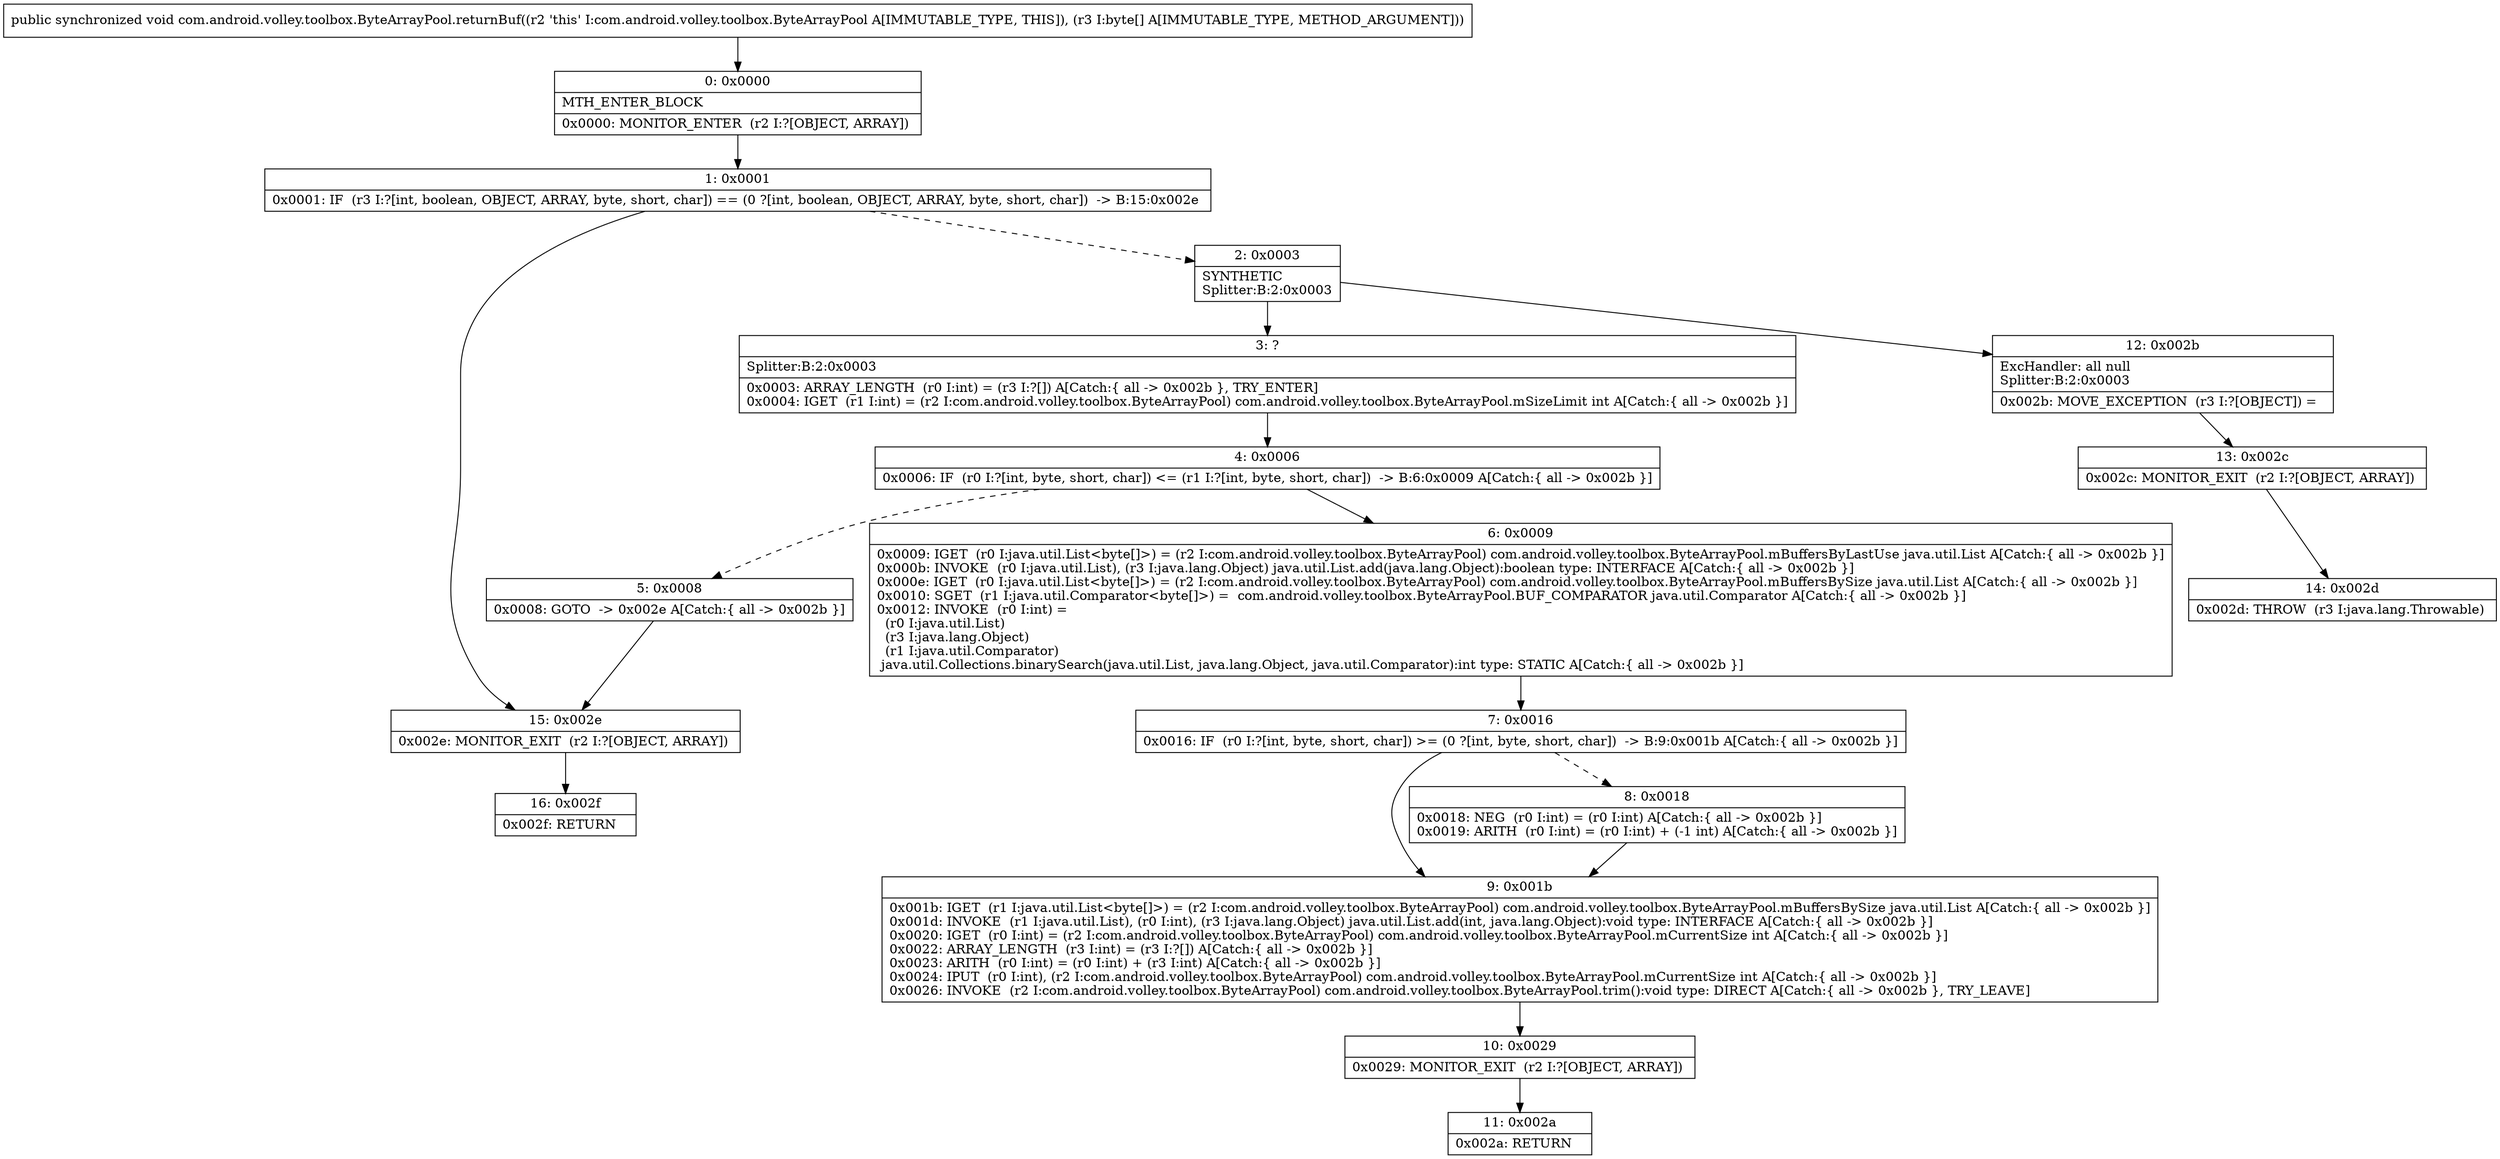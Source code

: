 digraph "CFG forcom.android.volley.toolbox.ByteArrayPool.returnBuf([B)V" {
Node_0 [shape=record,label="{0\:\ 0x0000|MTH_ENTER_BLOCK\l|0x0000: MONITOR_ENTER  (r2 I:?[OBJECT, ARRAY]) \l}"];
Node_1 [shape=record,label="{1\:\ 0x0001|0x0001: IF  (r3 I:?[int, boolean, OBJECT, ARRAY, byte, short, char]) == (0 ?[int, boolean, OBJECT, ARRAY, byte, short, char])  \-\> B:15:0x002e \l}"];
Node_2 [shape=record,label="{2\:\ 0x0003|SYNTHETIC\lSplitter:B:2:0x0003\l}"];
Node_3 [shape=record,label="{3\:\ ?|Splitter:B:2:0x0003\l|0x0003: ARRAY_LENGTH  (r0 I:int) = (r3 I:?[]) A[Catch:\{ all \-\> 0x002b \}, TRY_ENTER]\l0x0004: IGET  (r1 I:int) = (r2 I:com.android.volley.toolbox.ByteArrayPool) com.android.volley.toolbox.ByteArrayPool.mSizeLimit int A[Catch:\{ all \-\> 0x002b \}]\l}"];
Node_4 [shape=record,label="{4\:\ 0x0006|0x0006: IF  (r0 I:?[int, byte, short, char]) \<= (r1 I:?[int, byte, short, char])  \-\> B:6:0x0009 A[Catch:\{ all \-\> 0x002b \}]\l}"];
Node_5 [shape=record,label="{5\:\ 0x0008|0x0008: GOTO  \-\> 0x002e A[Catch:\{ all \-\> 0x002b \}]\l}"];
Node_6 [shape=record,label="{6\:\ 0x0009|0x0009: IGET  (r0 I:java.util.List\<byte[]\>) = (r2 I:com.android.volley.toolbox.ByteArrayPool) com.android.volley.toolbox.ByteArrayPool.mBuffersByLastUse java.util.List A[Catch:\{ all \-\> 0x002b \}]\l0x000b: INVOKE  (r0 I:java.util.List), (r3 I:java.lang.Object) java.util.List.add(java.lang.Object):boolean type: INTERFACE A[Catch:\{ all \-\> 0x002b \}]\l0x000e: IGET  (r0 I:java.util.List\<byte[]\>) = (r2 I:com.android.volley.toolbox.ByteArrayPool) com.android.volley.toolbox.ByteArrayPool.mBuffersBySize java.util.List A[Catch:\{ all \-\> 0x002b \}]\l0x0010: SGET  (r1 I:java.util.Comparator\<byte[]\>) =  com.android.volley.toolbox.ByteArrayPool.BUF_COMPARATOR java.util.Comparator A[Catch:\{ all \-\> 0x002b \}]\l0x0012: INVOKE  (r0 I:int) = \l  (r0 I:java.util.List)\l  (r3 I:java.lang.Object)\l  (r1 I:java.util.Comparator)\l java.util.Collections.binarySearch(java.util.List, java.lang.Object, java.util.Comparator):int type: STATIC A[Catch:\{ all \-\> 0x002b \}]\l}"];
Node_7 [shape=record,label="{7\:\ 0x0016|0x0016: IF  (r0 I:?[int, byte, short, char]) \>= (0 ?[int, byte, short, char])  \-\> B:9:0x001b A[Catch:\{ all \-\> 0x002b \}]\l}"];
Node_8 [shape=record,label="{8\:\ 0x0018|0x0018: NEG  (r0 I:int) = (r0 I:int) A[Catch:\{ all \-\> 0x002b \}]\l0x0019: ARITH  (r0 I:int) = (r0 I:int) + (\-1 int) A[Catch:\{ all \-\> 0x002b \}]\l}"];
Node_9 [shape=record,label="{9\:\ 0x001b|0x001b: IGET  (r1 I:java.util.List\<byte[]\>) = (r2 I:com.android.volley.toolbox.ByteArrayPool) com.android.volley.toolbox.ByteArrayPool.mBuffersBySize java.util.List A[Catch:\{ all \-\> 0x002b \}]\l0x001d: INVOKE  (r1 I:java.util.List), (r0 I:int), (r3 I:java.lang.Object) java.util.List.add(int, java.lang.Object):void type: INTERFACE A[Catch:\{ all \-\> 0x002b \}]\l0x0020: IGET  (r0 I:int) = (r2 I:com.android.volley.toolbox.ByteArrayPool) com.android.volley.toolbox.ByteArrayPool.mCurrentSize int A[Catch:\{ all \-\> 0x002b \}]\l0x0022: ARRAY_LENGTH  (r3 I:int) = (r3 I:?[]) A[Catch:\{ all \-\> 0x002b \}]\l0x0023: ARITH  (r0 I:int) = (r0 I:int) + (r3 I:int) A[Catch:\{ all \-\> 0x002b \}]\l0x0024: IPUT  (r0 I:int), (r2 I:com.android.volley.toolbox.ByteArrayPool) com.android.volley.toolbox.ByteArrayPool.mCurrentSize int A[Catch:\{ all \-\> 0x002b \}]\l0x0026: INVOKE  (r2 I:com.android.volley.toolbox.ByteArrayPool) com.android.volley.toolbox.ByteArrayPool.trim():void type: DIRECT A[Catch:\{ all \-\> 0x002b \}, TRY_LEAVE]\l}"];
Node_10 [shape=record,label="{10\:\ 0x0029|0x0029: MONITOR_EXIT  (r2 I:?[OBJECT, ARRAY]) \l}"];
Node_11 [shape=record,label="{11\:\ 0x002a|0x002a: RETURN   \l}"];
Node_12 [shape=record,label="{12\:\ 0x002b|ExcHandler: all null\lSplitter:B:2:0x0003\l|0x002b: MOVE_EXCEPTION  (r3 I:?[OBJECT]) =  \l}"];
Node_13 [shape=record,label="{13\:\ 0x002c|0x002c: MONITOR_EXIT  (r2 I:?[OBJECT, ARRAY]) \l}"];
Node_14 [shape=record,label="{14\:\ 0x002d|0x002d: THROW  (r3 I:java.lang.Throwable) \l}"];
Node_15 [shape=record,label="{15\:\ 0x002e|0x002e: MONITOR_EXIT  (r2 I:?[OBJECT, ARRAY]) \l}"];
Node_16 [shape=record,label="{16\:\ 0x002f|0x002f: RETURN   \l}"];
MethodNode[shape=record,label="{public synchronized void com.android.volley.toolbox.ByteArrayPool.returnBuf((r2 'this' I:com.android.volley.toolbox.ByteArrayPool A[IMMUTABLE_TYPE, THIS]), (r3 I:byte[] A[IMMUTABLE_TYPE, METHOD_ARGUMENT])) }"];
MethodNode -> Node_0;
Node_0 -> Node_1;
Node_1 -> Node_2[style=dashed];
Node_1 -> Node_15;
Node_2 -> Node_3;
Node_2 -> Node_12;
Node_3 -> Node_4;
Node_4 -> Node_5[style=dashed];
Node_4 -> Node_6;
Node_5 -> Node_15;
Node_6 -> Node_7;
Node_7 -> Node_8[style=dashed];
Node_7 -> Node_9;
Node_8 -> Node_9;
Node_9 -> Node_10;
Node_10 -> Node_11;
Node_12 -> Node_13;
Node_13 -> Node_14;
Node_15 -> Node_16;
}

